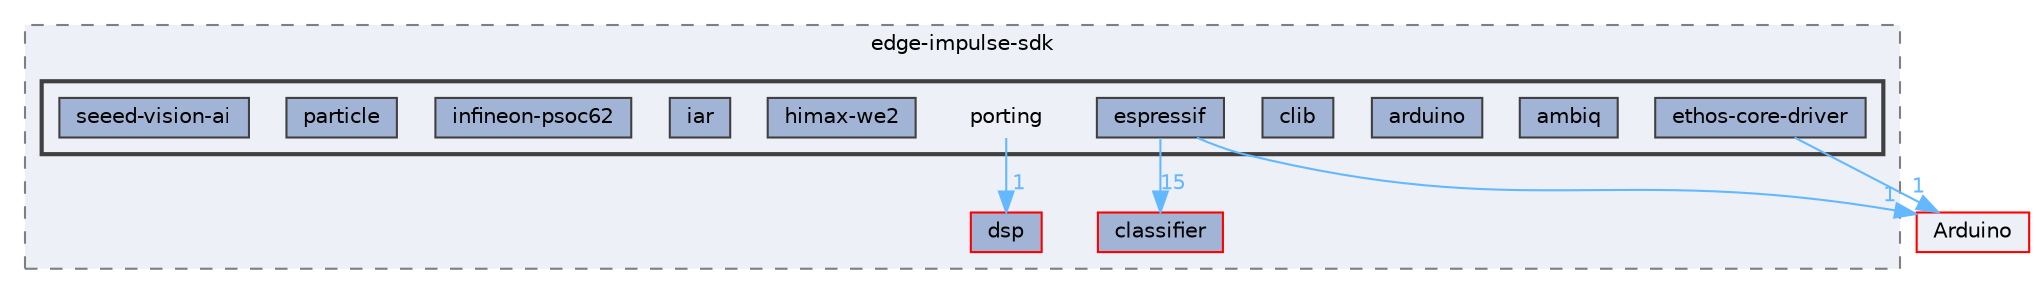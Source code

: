 digraph "Face_Access_inferencing/src/edge-impulse-sdk/porting"
{
 // LATEX_PDF_SIZE
  bgcolor="transparent";
  edge [fontname=Helvetica,fontsize=10,labelfontname=Helvetica,labelfontsize=10];
  node [fontname=Helvetica,fontsize=10,shape=box,height=0.2,width=0.4];
  compound=true
  subgraph clusterdir_295f854905297c9d29514d45981534fb {
    graph [ bgcolor="#edf0f7", pencolor="grey50", label="edge-impulse-sdk", fontname=Helvetica,fontsize=10 style="filled,dashed", URL="dir_295f854905297c9d29514d45981534fb.html",tooltip=""]
  dir_23fbe5a3fb0933f31748c7066d658296 [label="classifier", fillcolor="#a2b4d6", color="red", style="filled", URL="dir_23fbe5a3fb0933f31748c7066d658296.html",tooltip=""];
  dir_886b43ea9b160eca43e3ca1bc455c6fc [label="dsp", fillcolor="#a2b4d6", color="red", style="filled", URL="dir_886b43ea9b160eca43e3ca1bc455c6fc.html",tooltip=""];
  subgraph clusterdir_77876a311ad5c794abf7dab690b99819 {
    graph [ bgcolor="#edf0f7", pencolor="grey25", label="", fontname=Helvetica,fontsize=10 style="filled,bold", URL="dir_77876a311ad5c794abf7dab690b99819.html",tooltip=""]
    dir_77876a311ad5c794abf7dab690b99819 [shape=plaintext, label="porting"];
  dir_74252dac8ec93c76b2f397f31a5d4fa6 [label="ambiq", fillcolor="#a2b4d6", color="grey25", style="filled", URL="dir_74252dac8ec93c76b2f397f31a5d4fa6.html",tooltip=""];
  dir_ac6811613a6c454db0d3377a228e7a2d [label="arduino", fillcolor="#a2b4d6", color="grey25", style="filled", URL="dir_ac6811613a6c454db0d3377a228e7a2d.html",tooltip=""];
  dir_dce58ecdc23fe46b81e62b60041a4d5a [label="clib", fillcolor="#a2b4d6", color="grey25", style="filled", URL="dir_dce58ecdc23fe46b81e62b60041a4d5a.html",tooltip=""];
  dir_a0f959d8970335234293321147174d5b [label="espressif", fillcolor="#a2b4d6", color="grey25", style="filled", URL="dir_a0f959d8970335234293321147174d5b.html",tooltip=""];
  dir_47b6c47ddaaf11753d297dda6cc5c51b [label="ethos-core-driver", fillcolor="#a2b4d6", color="grey25", style="filled", URL="dir_47b6c47ddaaf11753d297dda6cc5c51b.html",tooltip=""];
  dir_789b06ca0d0d371f7256149a96831a89 [label="himax-we2", fillcolor="#a2b4d6", color="grey25", style="filled", URL="dir_789b06ca0d0d371f7256149a96831a89.html",tooltip=""];
  dir_df2f7a5d286a2f53deec775c32bfac3f [label="iar", fillcolor="#a2b4d6", color="grey25", style="filled", URL="dir_df2f7a5d286a2f53deec775c32bfac3f.html",tooltip=""];
  dir_605ba05f89f19cd9a63729aa3478768e [label="infineon-psoc62", fillcolor="#a2b4d6", color="grey25", style="filled", URL="dir_605ba05f89f19cd9a63729aa3478768e.html",tooltip=""];
  dir_08ecddf390001ea3fd3347a20c0164ae [label="particle", fillcolor="#a2b4d6", color="grey25", style="filled", URL="dir_08ecddf390001ea3fd3347a20c0164ae.html",tooltip=""];
  dir_aad27fd69fc418504ac5fe5417dd8803 [label="seeed-vision-ai", fillcolor="#a2b4d6", color="grey25", style="filled", URL="dir_aad27fd69fc418504ac5fe5417dd8803.html",tooltip=""];
  }
  }
  dir_a991eec27578c865874ede3d8ec657c2 [label="Arduino", fillcolor="#edf0f7", color="red", style="filled", URL="dir_a991eec27578c865874ede3d8ec657c2.html",tooltip=""];
  dir_77876a311ad5c794abf7dab690b99819->dir_886b43ea9b160eca43e3ca1bc455c6fc [headlabel="1", labeldistance=1.5 headhref="dir_000243_000084.html" href="dir_000243_000084.html" color="steelblue1" fontcolor="steelblue1"];
  dir_a0f959d8970335234293321147174d5b->dir_23fbe5a3fb0933f31748c7066d658296 [headlabel="15", labeldistance=1.5 headhref="dir_000094_000048.html" href="dir_000094_000048.html" color="steelblue1" fontcolor="steelblue1"];
  dir_a0f959d8970335234293321147174d5b->dir_a991eec27578c865874ede3d8ec657c2 [headlabel="1", labeldistance=1.5 headhref="dir_000094_000014.html" href="dir_000094_000014.html" color="steelblue1" fontcolor="steelblue1"];
  dir_47b6c47ddaaf11753d297dda6cc5c51b->dir_a991eec27578c865874ede3d8ec657c2 [headlabel="1", labeldistance=1.5 headhref="dir_000095_000014.html" href="dir_000095_000014.html" color="steelblue1" fontcolor="steelblue1"];
}
